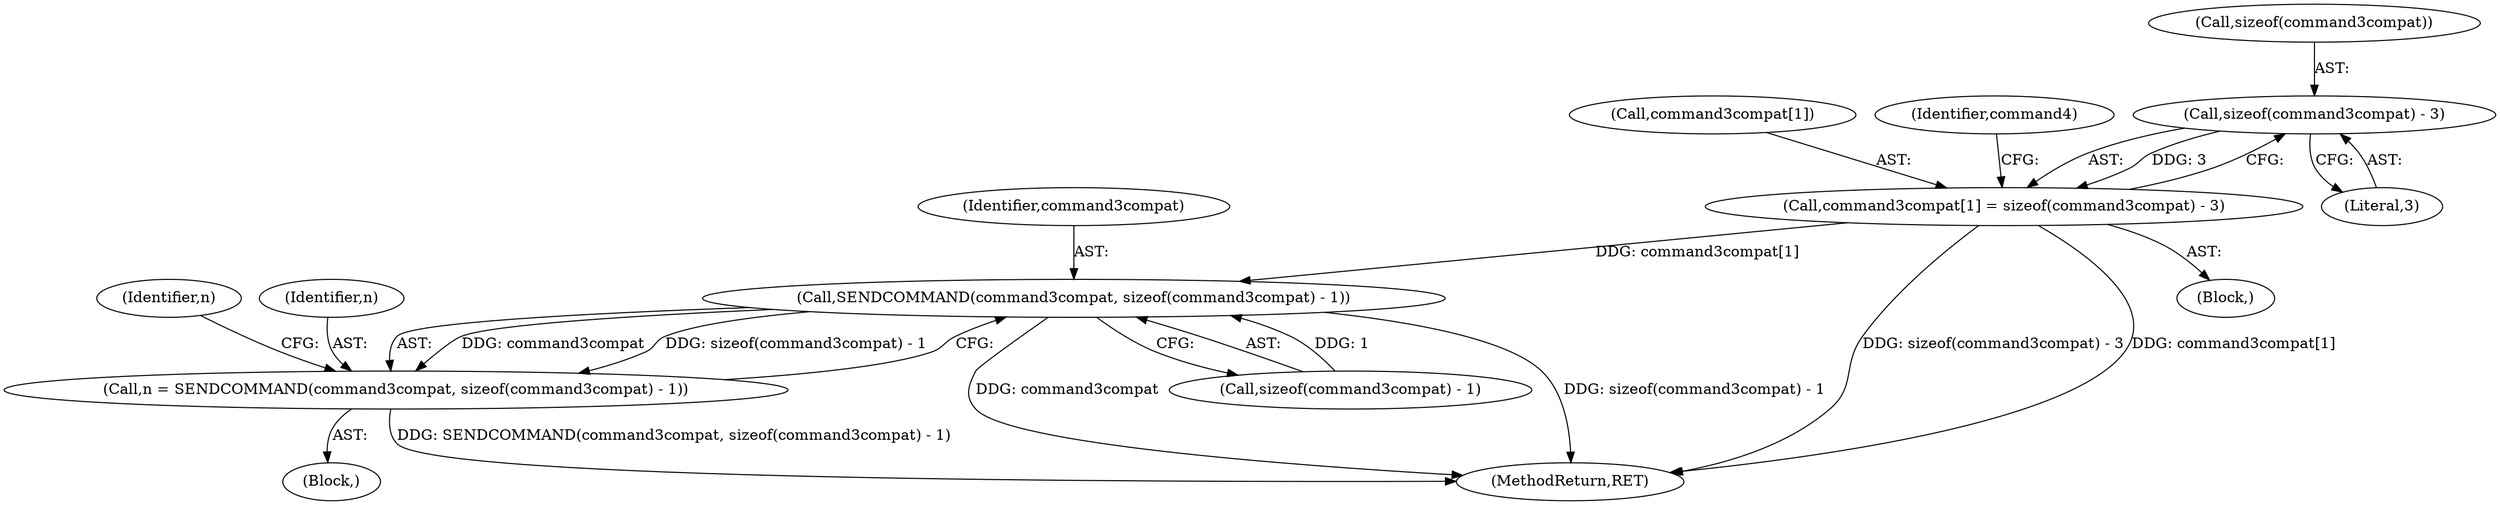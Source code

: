 digraph "0_miniupnp_b238cade9a173c6f751a34acf8ccff838a62aa47_0@API" {
"1000208" [label="(Call,sizeof(command3compat) - 3)"];
"1000204" [label="(Call,command3compat[1] = sizeof(command3compat) - 3)"];
"1000361" [label="(Call,SENDCOMMAND(command3compat, sizeof(command3compat) - 1))"];
"1000359" [label="(Call,n = SENDCOMMAND(command3compat, sizeof(command3compat) - 1))"];
"1000209" [label="(Call,sizeof(command3compat))"];
"1000368" [label="(Identifier,n)"];
"1000204" [label="(Call,command3compat[1] = sizeof(command3compat) - 3)"];
"1000205" [label="(Call,command3compat[1])"];
"1000361" [label="(Call,SENDCOMMAND(command3compat, sizeof(command3compat) - 1))"];
"1000350" [label="(Block,)"];
"1000363" [label="(Call,sizeof(command3compat) - 1)"];
"1000360" [label="(Identifier,n)"];
"1000208" [label="(Call,sizeof(command3compat) - 3)"];
"1000599" [label="(MethodReturn,RET)"];
"1000359" [label="(Call,n = SENDCOMMAND(command3compat, sizeof(command3compat) - 1))"];
"1000106" [label="(Block,)"];
"1000211" [label="(Literal,3)"];
"1000214" [label="(Identifier,command4)"];
"1000362" [label="(Identifier,command3compat)"];
"1000208" -> "1000204"  [label="AST: "];
"1000208" -> "1000211"  [label="CFG: "];
"1000209" -> "1000208"  [label="AST: "];
"1000211" -> "1000208"  [label="AST: "];
"1000204" -> "1000208"  [label="CFG: "];
"1000208" -> "1000204"  [label="DDG: 3"];
"1000204" -> "1000106"  [label="AST: "];
"1000205" -> "1000204"  [label="AST: "];
"1000214" -> "1000204"  [label="CFG: "];
"1000204" -> "1000599"  [label="DDG: sizeof(command3compat) - 3"];
"1000204" -> "1000599"  [label="DDG: command3compat[1]"];
"1000204" -> "1000361"  [label="DDG: command3compat[1]"];
"1000361" -> "1000359"  [label="AST: "];
"1000361" -> "1000363"  [label="CFG: "];
"1000362" -> "1000361"  [label="AST: "];
"1000363" -> "1000361"  [label="AST: "];
"1000359" -> "1000361"  [label="CFG: "];
"1000361" -> "1000599"  [label="DDG: command3compat"];
"1000361" -> "1000599"  [label="DDG: sizeof(command3compat) - 1"];
"1000361" -> "1000359"  [label="DDG: command3compat"];
"1000361" -> "1000359"  [label="DDG: sizeof(command3compat) - 1"];
"1000363" -> "1000361"  [label="DDG: 1"];
"1000359" -> "1000350"  [label="AST: "];
"1000360" -> "1000359"  [label="AST: "];
"1000368" -> "1000359"  [label="CFG: "];
"1000359" -> "1000599"  [label="DDG: SENDCOMMAND(command3compat, sizeof(command3compat) - 1)"];
}
